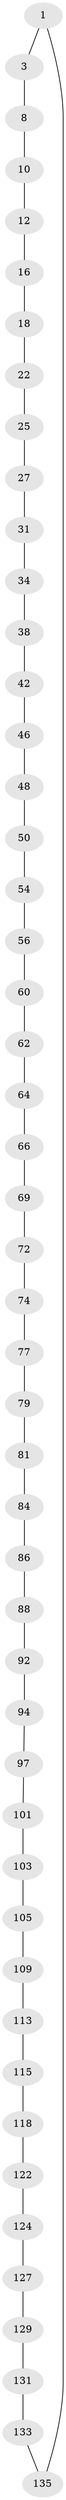 // original degree distribution, {2: 1.0}
// Generated by graph-tools (version 1.1) at 2025/20/03/04/25 18:20:02]
// undirected, 49 vertices, 49 edges
graph export_dot {
graph [start="1"]
  node [color=gray90,style=filled];
  1 [super="+2"];
  3 [super="+4"];
  8 [super="+9"];
  10 [super="+11"];
  12 [super="+13"];
  16 [super="+17"];
  18 [super="+19"];
  22 [super="+23"];
  25 [super="+26"];
  27 [super="+28"];
  31 [super="+32"];
  34 [super="+35"];
  38 [super="+39"];
  42 [super="+43"];
  46 [super="+47"];
  48 [super="+49"];
  50 [super="+51"];
  54 [super="+55"];
  56 [super="+57"];
  60 [super="+61"];
  62 [super="+63"];
  64 [super="+65"];
  66 [super="+67"];
  69 [super="+70"];
  72 [super="+73"];
  74 [super="+75"];
  77 [super="+78"];
  79 [super="+80"];
  81 [super="+82"];
  84 [super="+85"];
  86 [super="+87"];
  88 [super="+89"];
  92 [super="+93"];
  94 [super="+95"];
  97 [super="+98"];
  101 [super="+102"];
  103 [super="+104"];
  105 [super="+106"];
  109 [super="+110"];
  113 [super="+114"];
  115 [super="+116"];
  118 [super="+119"];
  122 [super="+123"];
  124 [super="+125"];
  127 [super="+128"];
  129 [super="+130"];
  131 [super="+132"];
  133 [super="+134"];
  135 [super="+136"];
  1 -- 3;
  1 -- 135;
  3 -- 8;
  8 -- 10;
  10 -- 12;
  12 -- 16;
  16 -- 18;
  18 -- 22;
  22 -- 25;
  25 -- 27;
  27 -- 31;
  31 -- 34;
  34 -- 38;
  38 -- 42;
  42 -- 46;
  46 -- 48;
  48 -- 50;
  50 -- 54;
  54 -- 56;
  56 -- 60;
  60 -- 62;
  62 -- 64;
  64 -- 66;
  66 -- 69;
  69 -- 72;
  72 -- 74;
  74 -- 77;
  77 -- 79;
  79 -- 81;
  81 -- 84;
  84 -- 86;
  86 -- 88;
  88 -- 92;
  92 -- 94;
  94 -- 97;
  97 -- 101;
  101 -- 103;
  103 -- 105;
  105 -- 109;
  109 -- 113;
  113 -- 115;
  115 -- 118;
  118 -- 122;
  122 -- 124;
  124 -- 127;
  127 -- 129;
  129 -- 131;
  131 -- 133;
  133 -- 135;
}
